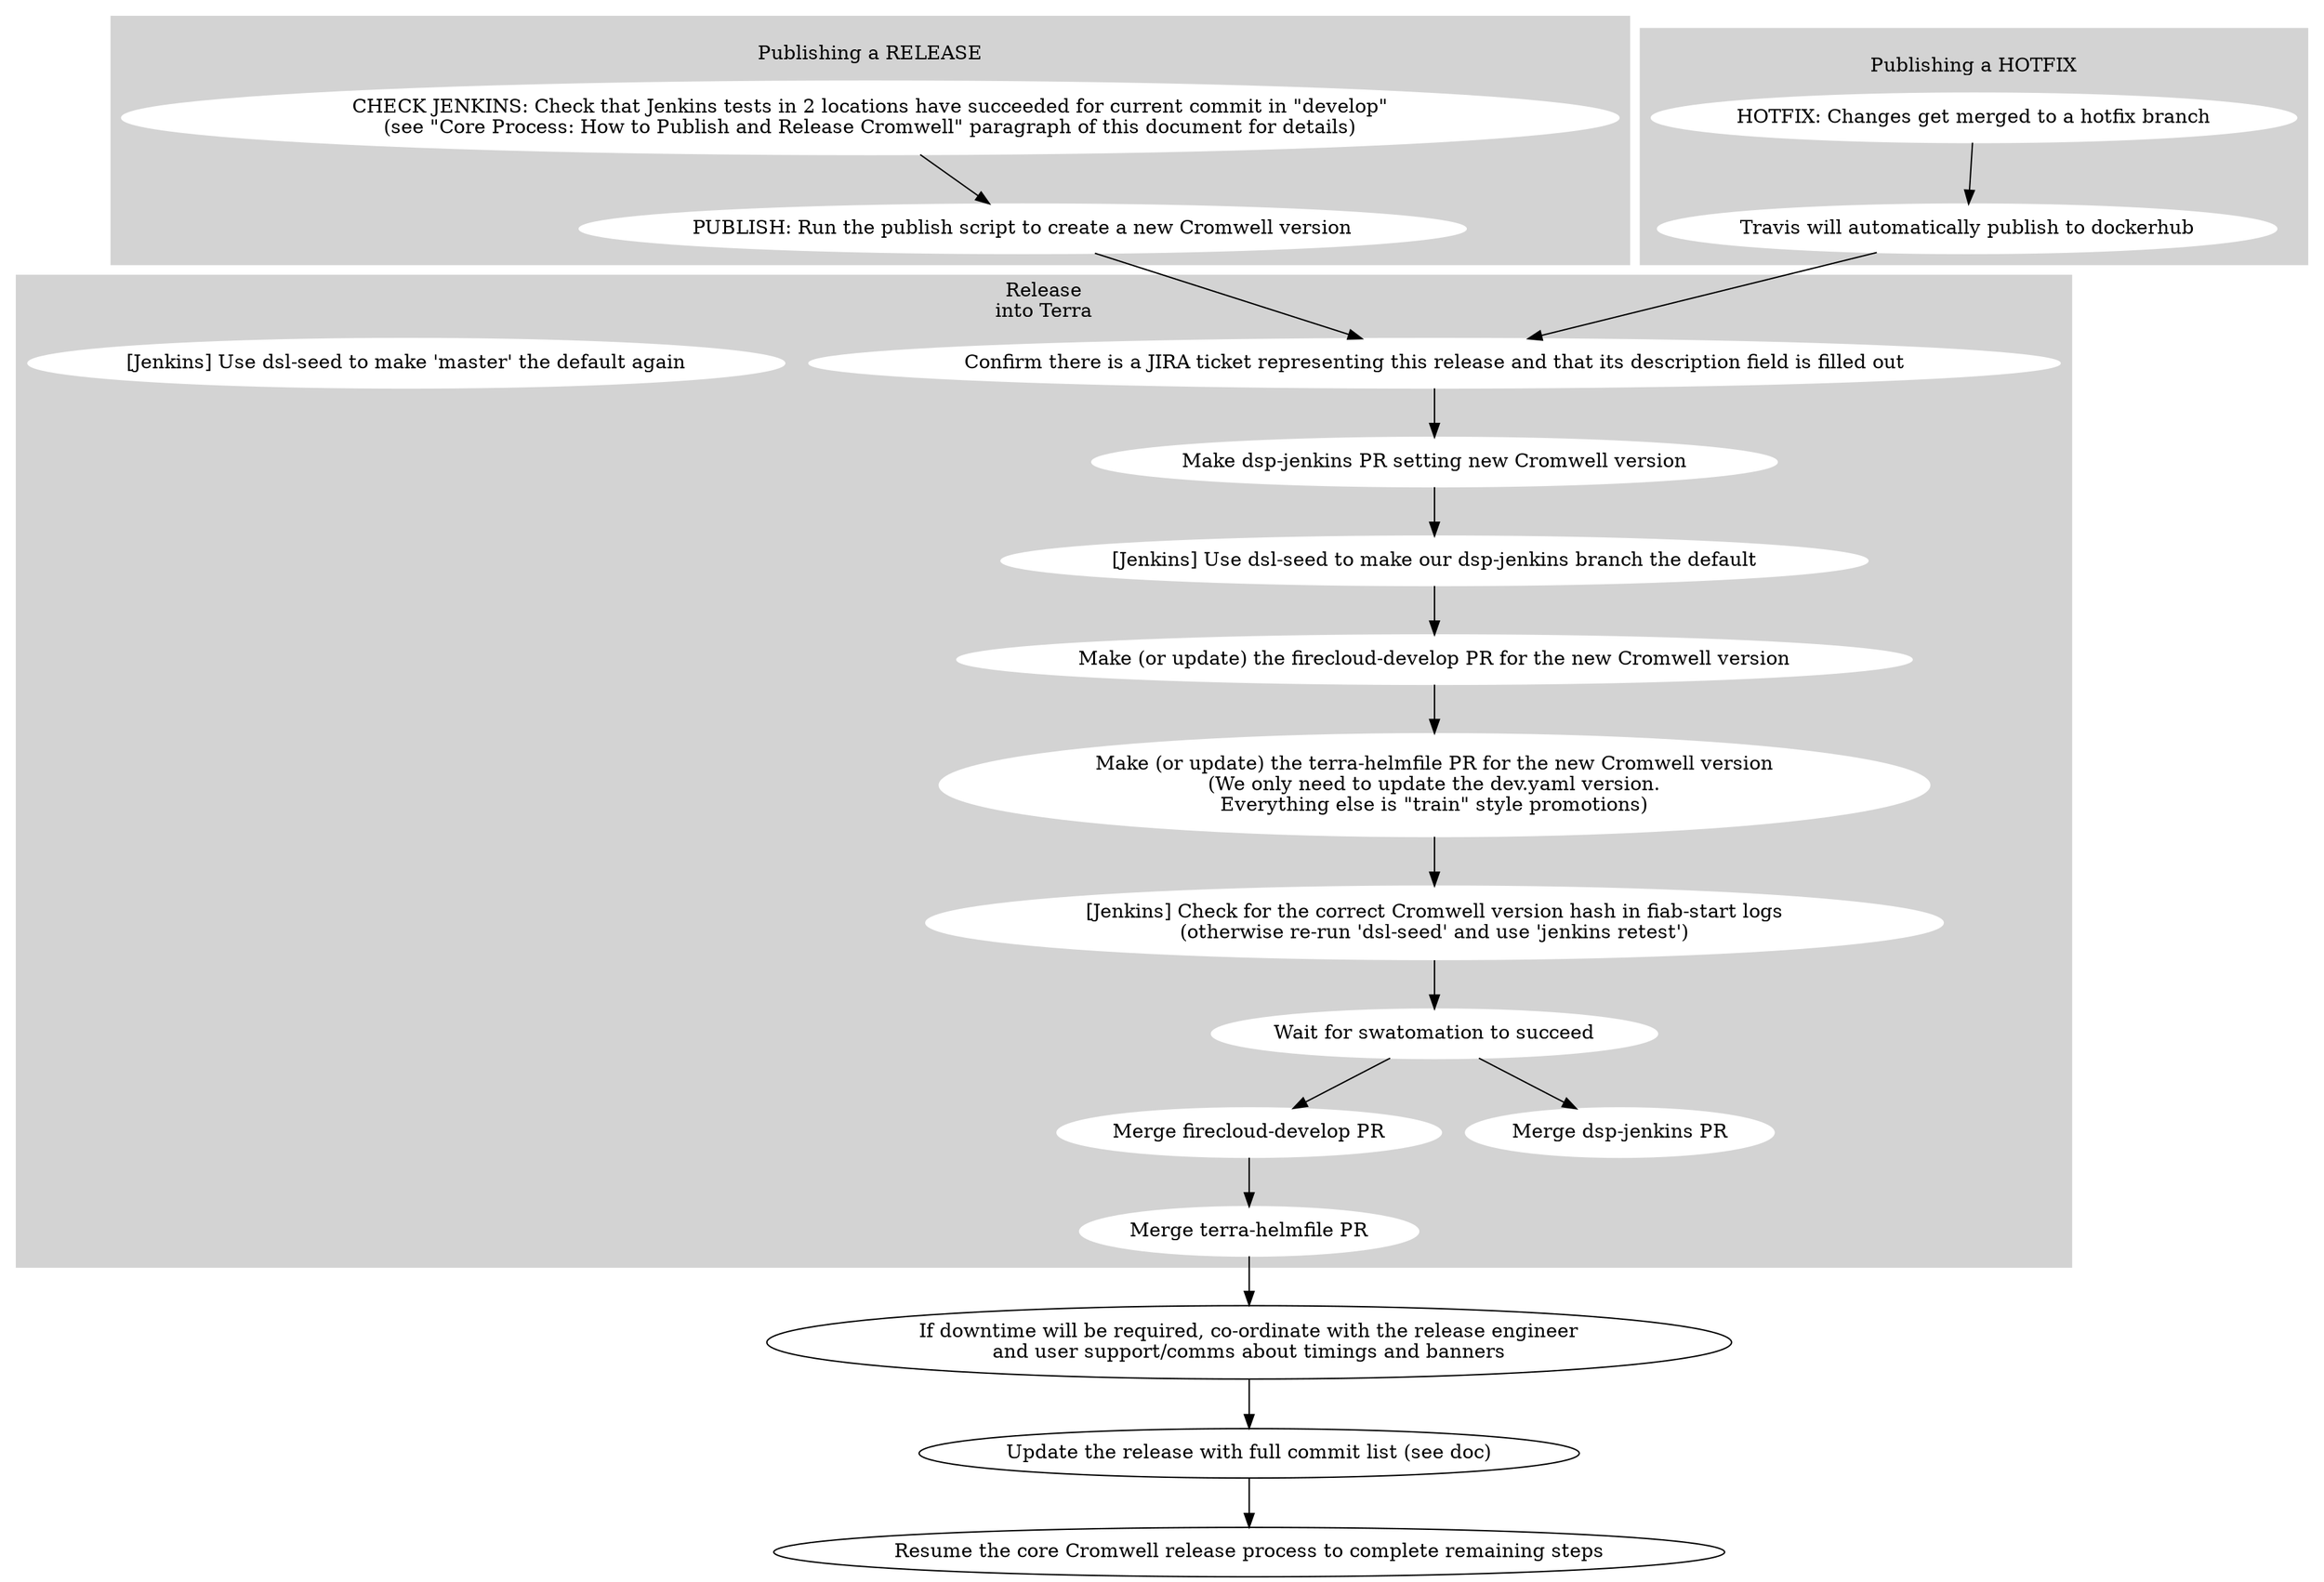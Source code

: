 digraph {

  # Nodes

  subgraph cluster_0 {
    label="\lPublishing a RELEASE"
    style=filled
    node [style=filled,color=white];
    color="lightgrey"

    check_jenkins_tests [shape=oval label="CHECK JENKINS: Check that Jenkins tests in 2 locations have succeeded for current commit in \"develop\"\n(see \"Core Process: How to Publish and Release Cromwell\" paragraph of this document for details)"];
    release_cromwell [shape=oval label="PUBLISH: Run the publish script to create a new Cromwell version"];
  }

  subgraph cluster_1 {
    label="\lPublishing a HOTFIX"
    style=filled
    node [style=filled,color=white];
    color="lightgrey"

    hotfix_changes [shape=oval label="HOTFIX: Changes get merged to a hotfix branch"];
    publish_hotfix [shape=oval label="Travis will automatically publish to dockerhub"];
  }

  subgraph cluster_2 {
    label="Release\ninto Terra"
    style=filled
    node [style=filled,color=white];
    color="lightgrey"
    confirm_ticket [shape="oval" label="Confirm there is a JIRA ticket representing this release and that its description field is filled out"]
    fcdev_pr [shape=oval label="Make (or update) the firecloud-develop PR for the new Cromwell version"];
    # For an example PR see https://github.com/broadinstitute/terra-helmfile/pull/550#pullrequestreview-527531319
    helmfile_pr [shape=oval label="Make (or update) the terra-helmfile PR for the new Cromwell version\n(We only need to update the dev.yaml version.\nEverything else is \"train\" style promotions)"];
    confirm_cromwell_v [shape=oval label="[Jenkins] Check for the correct Cromwell version hash in fiab-start logs\n(otherwise re-run 'dsl-seed' and use 'jenkins retest')"];
    confirm_cromwell_v [shape=oval label="[Jenkins] Check for the correct Cromwell version hash in fiab-start logs\n(otherwise re-run 'dsl-seed' and use 'jenkins retest')"];
    fcdev_success [shape=oval label="Wait for swatomation to succeed"];

    fcdev_merge [shape=oval label="Merge firecloud-develop PR"];
    helmfile_merge [shape=oval label="Merge terra-helmfile PR"];

    dspjenkins_PR [shape=oval label="Make dsp-jenkins PR setting new Cromwell version"];
    dspjenkins_merge [shape=oval label="Merge dsp-jenkins PR"];

    jenkins_set [shape=oval label="[Jenkins] Use dsl-seed to make our dsp-jenkins branch the default"];
    jenkins_reset [shape=oval label="[Jenkins] Use dsl-seed to make 'master' the default again"];
  }

  coordinate_release_timing [shape=oval label="If downtime will be required, co-ordinate with the release engineer\nand user support/comms about timings and banners"];

  update_release_ticket [shape=oval label="Update the release with full commit list (see doc)"];

  resume_core_release_process [shape=oval label="Resume the core Cromwell release process to complete remaining steps"];

  # Edges
  check_jenkins_tests -> release_cromwell

  hotfix_changes -> publish_hotfix
  publish_hotfix -> confirm_ticket

  release_cromwell -> confirm_ticket

  fcdev_pr -> helmfile_pr
  helmfile_pr -> confirm_cromwell_v

  confirm_ticket -> dspjenkins_PR
  dspjenkins_PR -> jenkins_set

  jenkins_set -> fcdev_pr
  confirm_cromwell_v -> fcdev_success

  fcdev_success -> dspjenkins_merge
  fcdev_success -> fcdev_merge

  fcdev_merge -> helmfile_merge
  helmfile_merge -> coordinate_release_timing
  coordinate_release_timing -> update_release_ticket
  update_release_ticket -> resume_core_release_process
}
